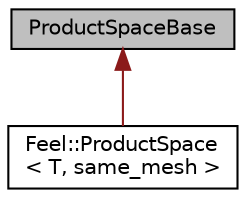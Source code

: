 digraph "ProductSpaceBase"
{
 // LATEX_PDF_SIZE
  edge [fontname="Helvetica",fontsize="10",labelfontname="Helvetica",labelfontsize="10"];
  node [fontname="Helvetica",fontsize="10",shape=record];
  Node1 [label="ProductSpaceBase",height=0.2,width=0.4,color="black", fillcolor="grey75", style="filled", fontcolor="black",tooltip=" "];
  Node1 -> Node2 [dir="back",color="firebrick4",fontsize="10",style="solid",fontname="Helvetica"];
  Node2 [label="Feel::ProductSpace\l\< T, same_mesh \>",height=0.2,width=0.4,color="black", fillcolor="white", style="filled",URL="$classFeel_1_1ProductSpace.html",tooltip=" "];
}
